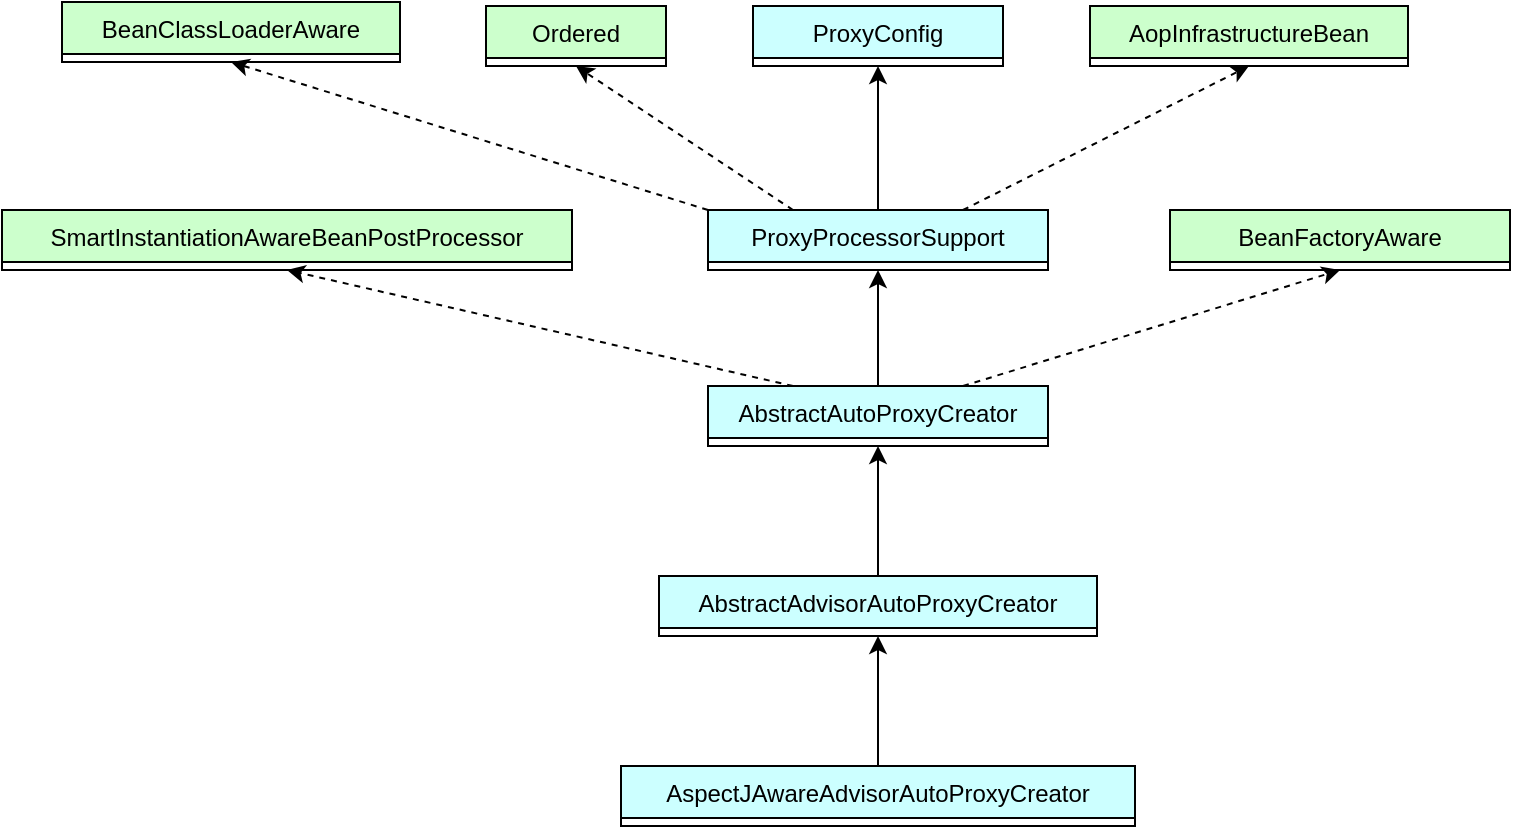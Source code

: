 <mxfile version="20.5.3" type="github">
  <diagram id="aS9pjdUC0Do7hMSleVWt" name="第 1 页">
    <mxGraphModel dx="1422" dy="762" grid="0" gridSize="10" guides="1" tooltips="1" connect="1" arrows="1" fold="1" page="1" pageScale="1" pageWidth="1654" pageHeight="1169" background="none" math="0" shadow="0">
      <root>
        <mxCell id="0" />
        <mxCell id="1" parent="0" />
        <mxCell id="eDFqkNTLr4-eCkODvhOK-7" value="AbstractAutoProxyCreator" style="swimlane;fontStyle=0;childLayout=stackLayout;horizontal=1;startSize=26;fillColor=#CCFFFF;horizontalStack=0;resizeParent=1;resizeParentMax=0;resizeLast=0;collapsible=1;marginBottom=0;direction=east;strokeColor=default;swimlaneLine=1;glass=0;rounded=0;shadow=0;" parent="1" vertex="1" collapsed="1">
          <mxGeometry x="669" y="361" width="170" height="30" as="geometry">
            <mxRectangle x="604" y="162" width="183" height="52" as="alternateBounds" />
          </mxGeometry>
        </mxCell>
        <mxCell id="eDFqkNTLr4-eCkODvhOK-8" value="" style="text;strokeColor=none;fillColor=#CCFFFF;align=left;verticalAlign=top;spacingLeft=4;spacingRight=4;overflow=hidden;rotatable=0;points=[[0,0.5],[1,0.5]];portConstraint=eastwest;" parent="eDFqkNTLr4-eCkODvhOK-7" vertex="1">
          <mxGeometry y="26" width="183" height="26" as="geometry" />
        </mxCell>
        <mxCell id="rqdoCPFN9nggNmxES_CL-17" value="" style="endArrow=classic;html=1;rounded=0;dashed=1;exitX=0.75;exitY=0;exitDx=0;exitDy=0;entryX=0.5;entryY=1;entryDx=0;entryDy=0;" parent="1" source="Apjs1uX6zSfPLk6eXD6j-5" target="hXy3NdqEf34I_91X7ZeJ-1" edge="1">
          <mxGeometry width="50" height="50" relative="1" as="geometry">
            <mxPoint x="37" y="156" as="sourcePoint" />
            <mxPoint x="158" y="86" as="targetPoint" />
          </mxGeometry>
        </mxCell>
        <mxCell id="rqdoCPFN9nggNmxES_CL-21" value="" style="endArrow=classic;html=1;rounded=0;exitX=0.5;exitY=0;exitDx=0;exitDy=0;entryX=0.5;entryY=1;entryDx=0;entryDy=0;" parent="1" source="Apjs1uX6zSfPLk6eXD6j-5" target="Apjs1uX6zSfPLk6eXD6j-1" edge="1">
          <mxGeometry width="50" height="50" relative="1" as="geometry">
            <mxPoint x="45" y="198" as="sourcePoint" />
            <mxPoint x="165" y="124" as="targetPoint" />
          </mxGeometry>
        </mxCell>
        <mxCell id="hXy3NdqEf34I_91X7ZeJ-1" value="AopInfrastructureBean" style="swimlane;fontStyle=0;childLayout=stackLayout;horizontal=1;startSize=26;fillColor=#CCFFCC;horizontalStack=0;resizeParent=1;resizeParentMax=0;resizeLast=0;collapsible=1;marginBottom=0;direction=east;strokeColor=default;swimlaneLine=1;glass=0;rounded=0;shadow=0;" parent="1" vertex="1" collapsed="1">
          <mxGeometry x="860" y="171" width="159" height="30" as="geometry">
            <mxRectangle x="604" y="162" width="183" height="52" as="alternateBounds" />
          </mxGeometry>
        </mxCell>
        <mxCell id="hXy3NdqEf34I_91X7ZeJ-2" value="" style="text;strokeColor=none;fillColor=#CCFFFF;align=left;verticalAlign=top;spacingLeft=4;spacingRight=4;overflow=hidden;rotatable=0;points=[[0,0.5],[1,0.5]];portConstraint=eastwest;" parent="hXy3NdqEf34I_91X7ZeJ-1" vertex="1">
          <mxGeometry y="26" width="183" height="26" as="geometry" />
        </mxCell>
        <mxCell id="Apjs1uX6zSfPLk6eXD6j-1" value="ProxyConfig" style="swimlane;fontStyle=0;childLayout=stackLayout;horizontal=1;startSize=26;fillColor=#CCFFFF;horizontalStack=0;resizeParent=1;resizeParentMax=0;resizeLast=0;collapsible=1;marginBottom=0;direction=east;strokeColor=default;swimlaneLine=1;glass=0;rounded=0;shadow=0;" parent="1" vertex="1" collapsed="1">
          <mxGeometry x="691.5" y="171" width="125" height="30" as="geometry">
            <mxRectangle x="604" y="162" width="183" height="52" as="alternateBounds" />
          </mxGeometry>
        </mxCell>
        <mxCell id="Apjs1uX6zSfPLk6eXD6j-2" value="" style="text;strokeColor=none;fillColor=#CCFFFF;align=left;verticalAlign=top;spacingLeft=4;spacingRight=4;overflow=hidden;rotatable=0;points=[[0,0.5],[1,0.5]];portConstraint=eastwest;" parent="Apjs1uX6zSfPLk6eXD6j-1" vertex="1">
          <mxGeometry y="26" width="183" height="26" as="geometry" />
        </mxCell>
        <mxCell id="Apjs1uX6zSfPLk6eXD6j-3" value="BeanClassLoaderAware" style="swimlane;fontStyle=0;childLayout=stackLayout;horizontal=1;startSize=26;fillColor=#CCFFCC;horizontalStack=0;resizeParent=1;resizeParentMax=0;resizeLast=0;collapsible=1;marginBottom=0;direction=east;strokeColor=default;swimlaneLine=1;glass=0;rounded=0;shadow=0;" parent="1" vertex="1" collapsed="1">
          <mxGeometry x="346" y="169" width="169" height="30" as="geometry">
            <mxRectangle x="604" y="162" width="183" height="52" as="alternateBounds" />
          </mxGeometry>
        </mxCell>
        <mxCell id="Apjs1uX6zSfPLk6eXD6j-4" value="" style="text;strokeColor=none;fillColor=#CCFFFF;align=left;verticalAlign=top;spacingLeft=4;spacingRight=4;overflow=hidden;rotatable=0;points=[[0,0.5],[1,0.5]];portConstraint=eastwest;" parent="Apjs1uX6zSfPLk6eXD6j-3" vertex="1">
          <mxGeometry y="26" width="183" height="26" as="geometry" />
        </mxCell>
        <mxCell id="Apjs1uX6zSfPLk6eXD6j-5" value="ProxyProcessorSupport" style="swimlane;fontStyle=0;childLayout=stackLayout;horizontal=1;startSize=26;fillColor=#CCFFFF;horizontalStack=0;resizeParent=1;resizeParentMax=0;resizeLast=0;collapsible=1;marginBottom=0;direction=east;strokeColor=default;swimlaneLine=1;glass=0;rounded=0;shadow=0;" parent="1" vertex="1" collapsed="1">
          <mxGeometry x="669" y="273" width="170" height="30" as="geometry">
            <mxRectangle x="604" y="162" width="183" height="52" as="alternateBounds" />
          </mxGeometry>
        </mxCell>
        <mxCell id="Apjs1uX6zSfPLk6eXD6j-6" value="" style="text;strokeColor=none;fillColor=#CCFFFF;align=left;verticalAlign=top;spacingLeft=4;spacingRight=4;overflow=hidden;rotatable=0;points=[[0,0.5],[1,0.5]];portConstraint=eastwest;" parent="Apjs1uX6zSfPLk6eXD6j-5" vertex="1">
          <mxGeometry y="26" width="183" height="26" as="geometry" />
        </mxCell>
        <mxCell id="Apjs1uX6zSfPLk6eXD6j-7" value="Ordered" style="swimlane;fontStyle=0;childLayout=stackLayout;horizontal=1;startSize=26;fillColor=#CCFFCC;horizontalStack=0;resizeParent=1;resizeParentMax=0;resizeLast=0;collapsible=1;marginBottom=0;direction=east;strokeColor=default;swimlaneLine=1;glass=0;rounded=0;shadow=0;" parent="1" vertex="1" collapsed="1">
          <mxGeometry x="558" y="171" width="90" height="30" as="geometry">
            <mxRectangle x="604" y="162" width="183" height="52" as="alternateBounds" />
          </mxGeometry>
        </mxCell>
        <mxCell id="Apjs1uX6zSfPLk6eXD6j-8" value="" style="text;strokeColor=none;fillColor=#CCFFFF;align=left;verticalAlign=top;spacingLeft=4;spacingRight=4;overflow=hidden;rotatable=0;points=[[0,0.5],[1,0.5]];portConstraint=eastwest;" parent="Apjs1uX6zSfPLk6eXD6j-7" vertex="1">
          <mxGeometry y="26" width="183" height="26" as="geometry" />
        </mxCell>
        <mxCell id="Apjs1uX6zSfPLk6eXD6j-9" value="AspectJAwareAdvisorAutoProxyCreator" style="swimlane;fontStyle=0;childLayout=stackLayout;horizontal=1;startSize=26;fillColor=#CCFFFF;horizontalStack=0;resizeParent=1;resizeParentMax=0;resizeLast=0;collapsible=1;marginBottom=0;direction=east;strokeColor=default;swimlaneLine=1;glass=0;rounded=0;shadow=0;" parent="1" vertex="1" collapsed="1">
          <mxGeometry x="625.5" y="551" width="257" height="30" as="geometry">
            <mxRectangle x="604" y="162" width="183" height="52" as="alternateBounds" />
          </mxGeometry>
        </mxCell>
        <mxCell id="Apjs1uX6zSfPLk6eXD6j-10" value="" style="text;strokeColor=none;fillColor=#CCFFFF;align=left;verticalAlign=top;spacingLeft=4;spacingRight=4;overflow=hidden;rotatable=0;points=[[0,0.5],[1,0.5]];portConstraint=eastwest;" parent="Apjs1uX6zSfPLk6eXD6j-9" vertex="1">
          <mxGeometry y="26" width="183" height="26" as="geometry" />
        </mxCell>
        <mxCell id="Apjs1uX6zSfPLk6eXD6j-11" value="SmartInstantiationAwareBeanPostProcessor" style="swimlane;fontStyle=0;childLayout=stackLayout;horizontal=1;startSize=26;fillColor=#CCFFCC;horizontalStack=0;resizeParent=1;resizeParentMax=0;resizeLast=0;collapsible=1;marginBottom=0;direction=east;strokeColor=default;swimlaneLine=1;glass=0;rounded=0;shadow=0;" parent="1" vertex="1" collapsed="1">
          <mxGeometry x="316" y="273" width="285" height="30" as="geometry">
            <mxRectangle x="604" y="162" width="183" height="52" as="alternateBounds" />
          </mxGeometry>
        </mxCell>
        <mxCell id="Apjs1uX6zSfPLk6eXD6j-12" value="" style="text;strokeColor=none;fillColor=#CCFFFF;align=left;verticalAlign=top;spacingLeft=4;spacingRight=4;overflow=hidden;rotatable=0;points=[[0,0.5],[1,0.5]];portConstraint=eastwest;" parent="Apjs1uX6zSfPLk6eXD6j-11" vertex="1">
          <mxGeometry y="26" width="183" height="26" as="geometry" />
        </mxCell>
        <mxCell id="Apjs1uX6zSfPLk6eXD6j-17" value="AbstractAdvisorAutoProxyCreator" style="swimlane;fontStyle=0;childLayout=stackLayout;horizontal=1;startSize=26;fillColor=#CCFFFF;horizontalStack=0;resizeParent=1;resizeParentMax=0;resizeLast=0;collapsible=1;marginBottom=0;direction=east;strokeColor=default;swimlaneLine=1;glass=0;rounded=0;shadow=0;" parent="1" vertex="1" collapsed="1">
          <mxGeometry x="644.5" y="456" width="219" height="30" as="geometry">
            <mxRectangle x="604" y="162" width="183" height="52" as="alternateBounds" />
          </mxGeometry>
        </mxCell>
        <mxCell id="Apjs1uX6zSfPLk6eXD6j-18" value="" style="text;strokeColor=none;fillColor=#CCFFFF;align=left;verticalAlign=top;spacingLeft=4;spacingRight=4;overflow=hidden;rotatable=0;points=[[0,0.5],[1,0.5]];portConstraint=eastwest;" parent="Apjs1uX6zSfPLk6eXD6j-17" vertex="1">
          <mxGeometry y="26" width="183" height="26" as="geometry" />
        </mxCell>
        <mxCell id="Apjs1uX6zSfPLk6eXD6j-19" value="BeanFactoryAware" style="swimlane;fontStyle=0;childLayout=stackLayout;horizontal=1;startSize=26;fillColor=#CCFFCC;horizontalStack=0;resizeParent=1;resizeParentMax=0;resizeLast=0;collapsible=1;marginBottom=0;direction=east;strokeColor=default;swimlaneLine=1;glass=0;rounded=0;shadow=0;" parent="1" vertex="1" collapsed="1">
          <mxGeometry x="900" y="273" width="170" height="30" as="geometry">
            <mxRectangle x="604" y="162" width="183" height="52" as="alternateBounds" />
          </mxGeometry>
        </mxCell>
        <mxCell id="Apjs1uX6zSfPLk6eXD6j-20" value="" style="text;strokeColor=none;fillColor=#CCFFFF;align=left;verticalAlign=top;spacingLeft=4;spacingRight=4;overflow=hidden;rotatable=0;points=[[0,0.5],[1,0.5]];portConstraint=eastwest;" parent="Apjs1uX6zSfPLk6eXD6j-19" vertex="1">
          <mxGeometry y="26" width="183" height="26" as="geometry" />
        </mxCell>
        <mxCell id="Apjs1uX6zSfPLk6eXD6j-26" value="" style="endArrow=classic;html=1;rounded=0;exitX=0.5;exitY=0;exitDx=0;exitDy=0;entryX=0.5;entryY=1;entryDx=0;entryDy=0;" parent="1" source="eDFqkNTLr4-eCkODvhOK-7" target="Apjs1uX6zSfPLk6eXD6j-5" edge="1">
          <mxGeometry width="50" height="50" relative="1" as="geometry">
            <mxPoint x="55" y="208" as="sourcePoint" />
            <mxPoint x="175" y="134" as="targetPoint" />
          </mxGeometry>
        </mxCell>
        <mxCell id="Apjs1uX6zSfPLk6eXD6j-27" value="" style="endArrow=classic;html=1;rounded=0;exitX=0.5;exitY=0;exitDx=0;exitDy=0;entryX=0.5;entryY=1;entryDx=0;entryDy=0;" parent="1" source="Apjs1uX6zSfPLk6eXD6j-17" target="eDFqkNTLr4-eCkODvhOK-7" edge="1">
          <mxGeometry width="50" height="50" relative="1" as="geometry">
            <mxPoint x="65" y="218" as="sourcePoint" />
            <mxPoint x="185" y="144" as="targetPoint" />
          </mxGeometry>
        </mxCell>
        <mxCell id="Apjs1uX6zSfPLk6eXD6j-28" value="" style="endArrow=classic;html=1;rounded=0;exitX=0.5;exitY=0;exitDx=0;exitDy=0;entryX=0.5;entryY=1;entryDx=0;entryDy=0;" parent="1" source="Apjs1uX6zSfPLk6eXD6j-9" target="Apjs1uX6zSfPLk6eXD6j-17" edge="1">
          <mxGeometry width="50" height="50" relative="1" as="geometry">
            <mxPoint x="75" y="228" as="sourcePoint" />
            <mxPoint x="195" y="154" as="targetPoint" />
          </mxGeometry>
        </mxCell>
        <mxCell id="Apjs1uX6zSfPLk6eXD6j-29" value="" style="endArrow=classic;html=1;rounded=0;dashed=1;exitX=0;exitY=0;exitDx=0;exitDy=0;entryX=0.5;entryY=1;entryDx=0;entryDy=0;" parent="1" source="Apjs1uX6zSfPLk6eXD6j-5" target="Apjs1uX6zSfPLk6eXD6j-3" edge="1">
          <mxGeometry width="50" height="50" relative="1" as="geometry">
            <mxPoint x="47" y="166" as="sourcePoint" />
            <mxPoint x="168" y="96" as="targetPoint" />
          </mxGeometry>
        </mxCell>
        <mxCell id="Apjs1uX6zSfPLk6eXD6j-30" value="" style="endArrow=classic;html=1;rounded=0;dashed=1;exitX=0.25;exitY=0;exitDx=0;exitDy=0;entryX=0.5;entryY=1;entryDx=0;entryDy=0;" parent="1" source="Apjs1uX6zSfPLk6eXD6j-5" target="Apjs1uX6zSfPLk6eXD6j-7" edge="1">
          <mxGeometry width="50" height="50" relative="1" as="geometry">
            <mxPoint x="57" y="176" as="sourcePoint" />
            <mxPoint x="178" y="106" as="targetPoint" />
          </mxGeometry>
        </mxCell>
        <mxCell id="Apjs1uX6zSfPLk6eXD6j-31" value="" style="endArrow=classic;html=1;rounded=0;dashed=1;exitX=0.75;exitY=0;exitDx=0;exitDy=0;entryX=0.5;entryY=1;entryDx=0;entryDy=0;" parent="1" source="eDFqkNTLr4-eCkODvhOK-7" target="Apjs1uX6zSfPLk6eXD6j-19" edge="1">
          <mxGeometry width="50" height="50" relative="1" as="geometry">
            <mxPoint x="67" y="186" as="sourcePoint" />
            <mxPoint x="188" y="116" as="targetPoint" />
          </mxGeometry>
        </mxCell>
        <mxCell id="Apjs1uX6zSfPLk6eXD6j-32" value="" style="endArrow=classic;html=1;rounded=0;dashed=1;exitX=0.25;exitY=0;exitDx=0;exitDy=0;entryX=0.5;entryY=1;entryDx=0;entryDy=0;" parent="1" source="eDFqkNTLr4-eCkODvhOK-7" target="Apjs1uX6zSfPLk6eXD6j-11" edge="1">
          <mxGeometry width="50" height="50" relative="1" as="geometry">
            <mxPoint x="77" y="196" as="sourcePoint" />
            <mxPoint x="198" y="126" as="targetPoint" />
          </mxGeometry>
        </mxCell>
      </root>
    </mxGraphModel>
  </diagram>
</mxfile>
